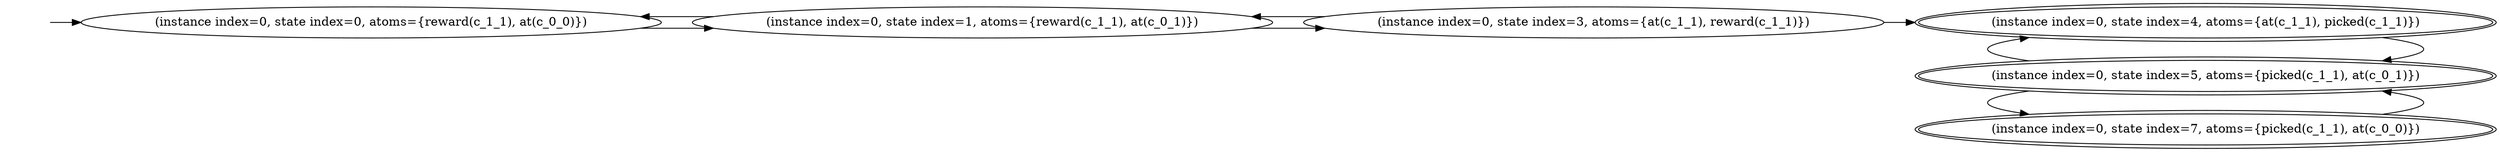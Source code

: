 digraph {
rankdir="LR"
s0[label="(instance index=0, state index=0, atoms={reward(c_1_1), at(c_0_0)})"]
s1[label="(instance index=0, state index=1, atoms={reward(c_1_1), at(c_0_1)})"]
s3[label="(instance index=0, state index=3, atoms={at(c_1_1), reward(c_1_1)})"]
s4[peripheries=2,label="(instance index=0, state index=4, atoms={at(c_1_1), picked(c_1_1)})"]
s7[peripheries=2,label="(instance index=0, state index=7, atoms={picked(c_1_1), at(c_0_0)})"]
s5[peripheries=2,label="(instance index=0, state index=5, atoms={picked(c_1_1), at(c_0_1)})"]
Dangling [ label = "", style = invis ]
{ rank = same; Dangling }
Dangling -> s0
{ rank = same; s0}
{ rank = same; s1}
{ rank = same; s3}
{ rank = same; s4,s7,s5}
{
s0->s1
}
{
s1->s3
s1->s0
}
{
s3->s4
s3->s1
}
{
s4->s5
s7->s5
s5->s7
s5->s4
}
}

